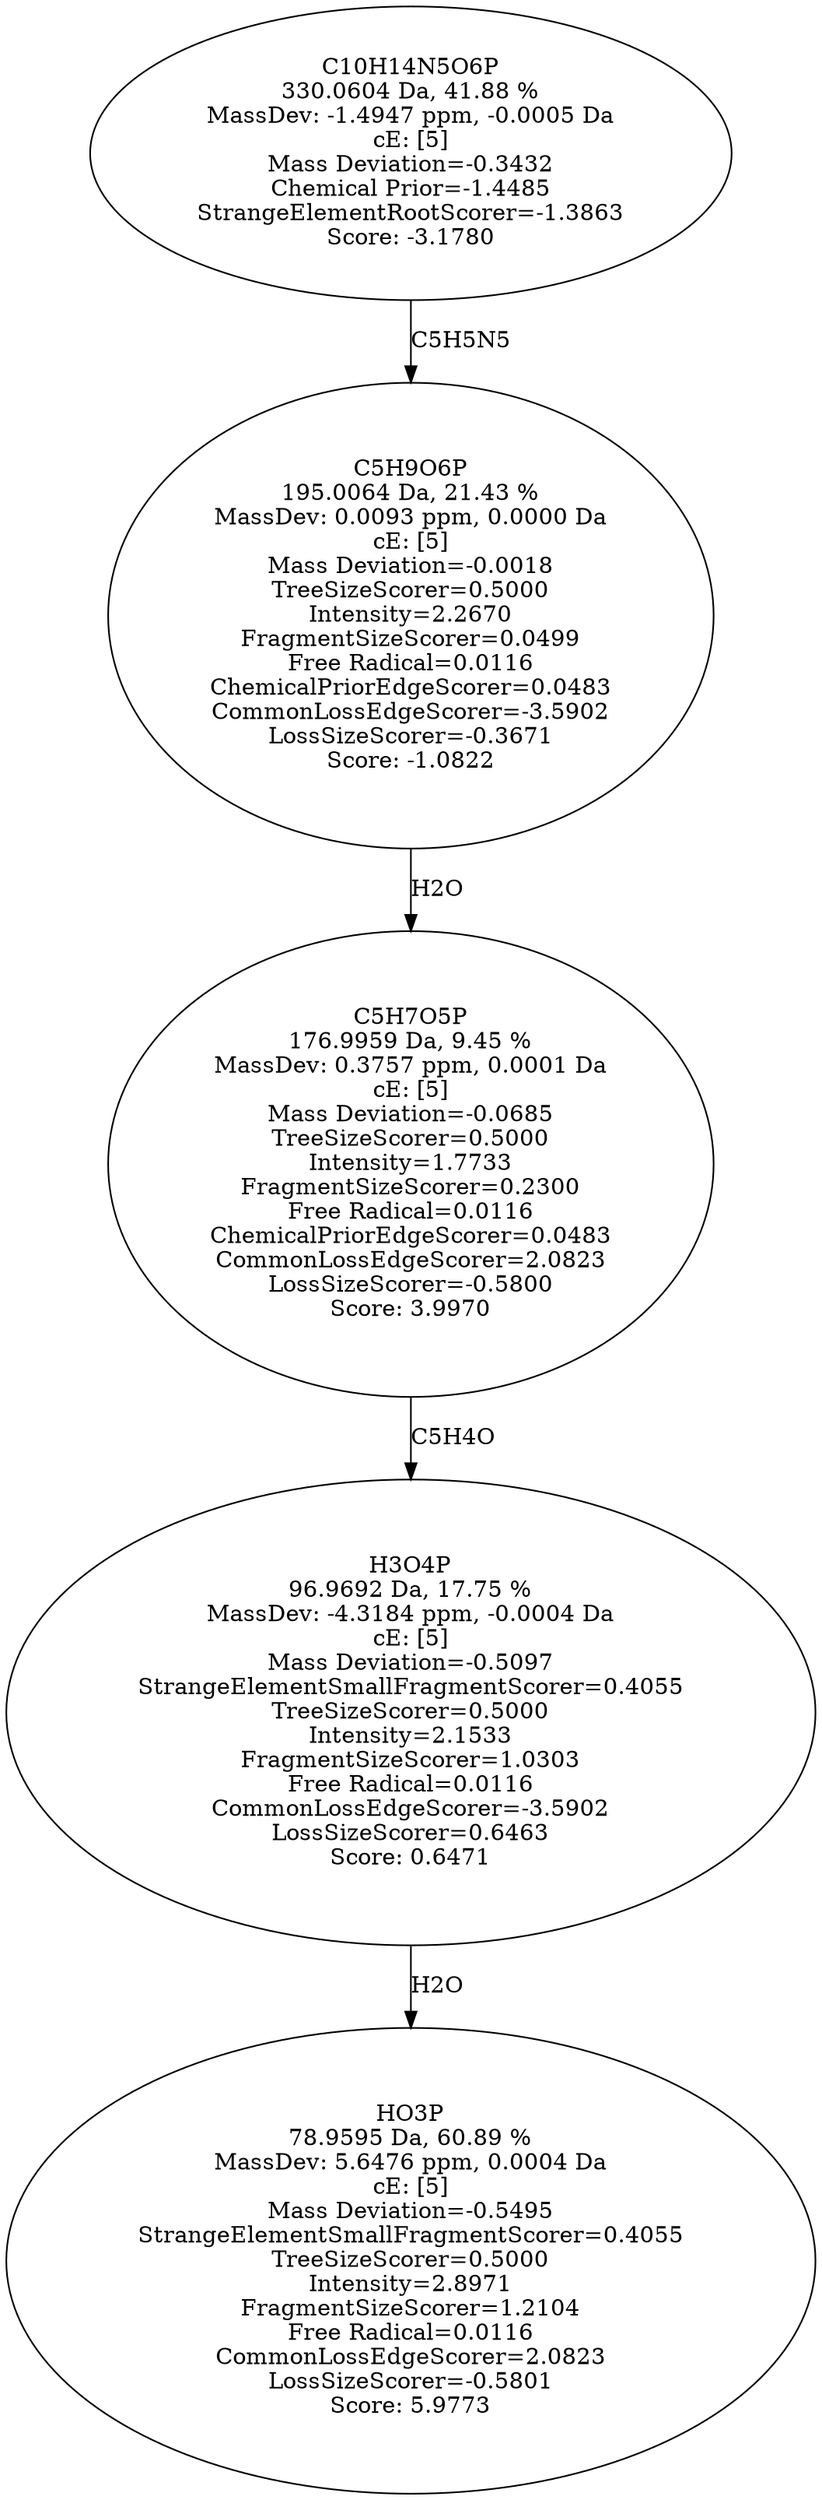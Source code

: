 strict digraph {
v1 [label="HO3P\n78.9595 Da, 60.89 %\nMassDev: 5.6476 ppm, 0.0004 Da\ncE: [5]\nMass Deviation=-0.5495\nStrangeElementSmallFragmentScorer=0.4055\nTreeSizeScorer=0.5000\nIntensity=2.8971\nFragmentSizeScorer=1.2104\nFree Radical=0.0116\nCommonLossEdgeScorer=2.0823\nLossSizeScorer=-0.5801\nScore: 5.9773"];
v2 [label="H3O4P\n96.9692 Da, 17.75 %\nMassDev: -4.3184 ppm, -0.0004 Da\ncE: [5]\nMass Deviation=-0.5097\nStrangeElementSmallFragmentScorer=0.4055\nTreeSizeScorer=0.5000\nIntensity=2.1533\nFragmentSizeScorer=1.0303\nFree Radical=0.0116\nCommonLossEdgeScorer=-3.5902\nLossSizeScorer=0.6463\nScore: 0.6471"];
v3 [label="C5H7O5P\n176.9959 Da, 9.45 %\nMassDev: 0.3757 ppm, 0.0001 Da\ncE: [5]\nMass Deviation=-0.0685\nTreeSizeScorer=0.5000\nIntensity=1.7733\nFragmentSizeScorer=0.2300\nFree Radical=0.0116\nChemicalPriorEdgeScorer=0.0483\nCommonLossEdgeScorer=2.0823\nLossSizeScorer=-0.5800\nScore: 3.9970"];
v4 [label="C5H9O6P\n195.0064 Da, 21.43 %\nMassDev: 0.0093 ppm, 0.0000 Da\ncE: [5]\nMass Deviation=-0.0018\nTreeSizeScorer=0.5000\nIntensity=2.2670\nFragmentSizeScorer=0.0499\nFree Radical=0.0116\nChemicalPriorEdgeScorer=0.0483\nCommonLossEdgeScorer=-3.5902\nLossSizeScorer=-0.3671\nScore: -1.0822"];
v5 [label="C10H14N5O6P\n330.0604 Da, 41.88 %\nMassDev: -1.4947 ppm, -0.0005 Da\ncE: [5]\nMass Deviation=-0.3432\nChemical Prior=-1.4485\nStrangeElementRootScorer=-1.3863\nScore: -3.1780"];
v2 -> v1 [label="H2O"];
v3 -> v2 [label="C5H4O"];
v4 -> v3 [label="H2O"];
v5 -> v4 [label="C5H5N5"];
}
